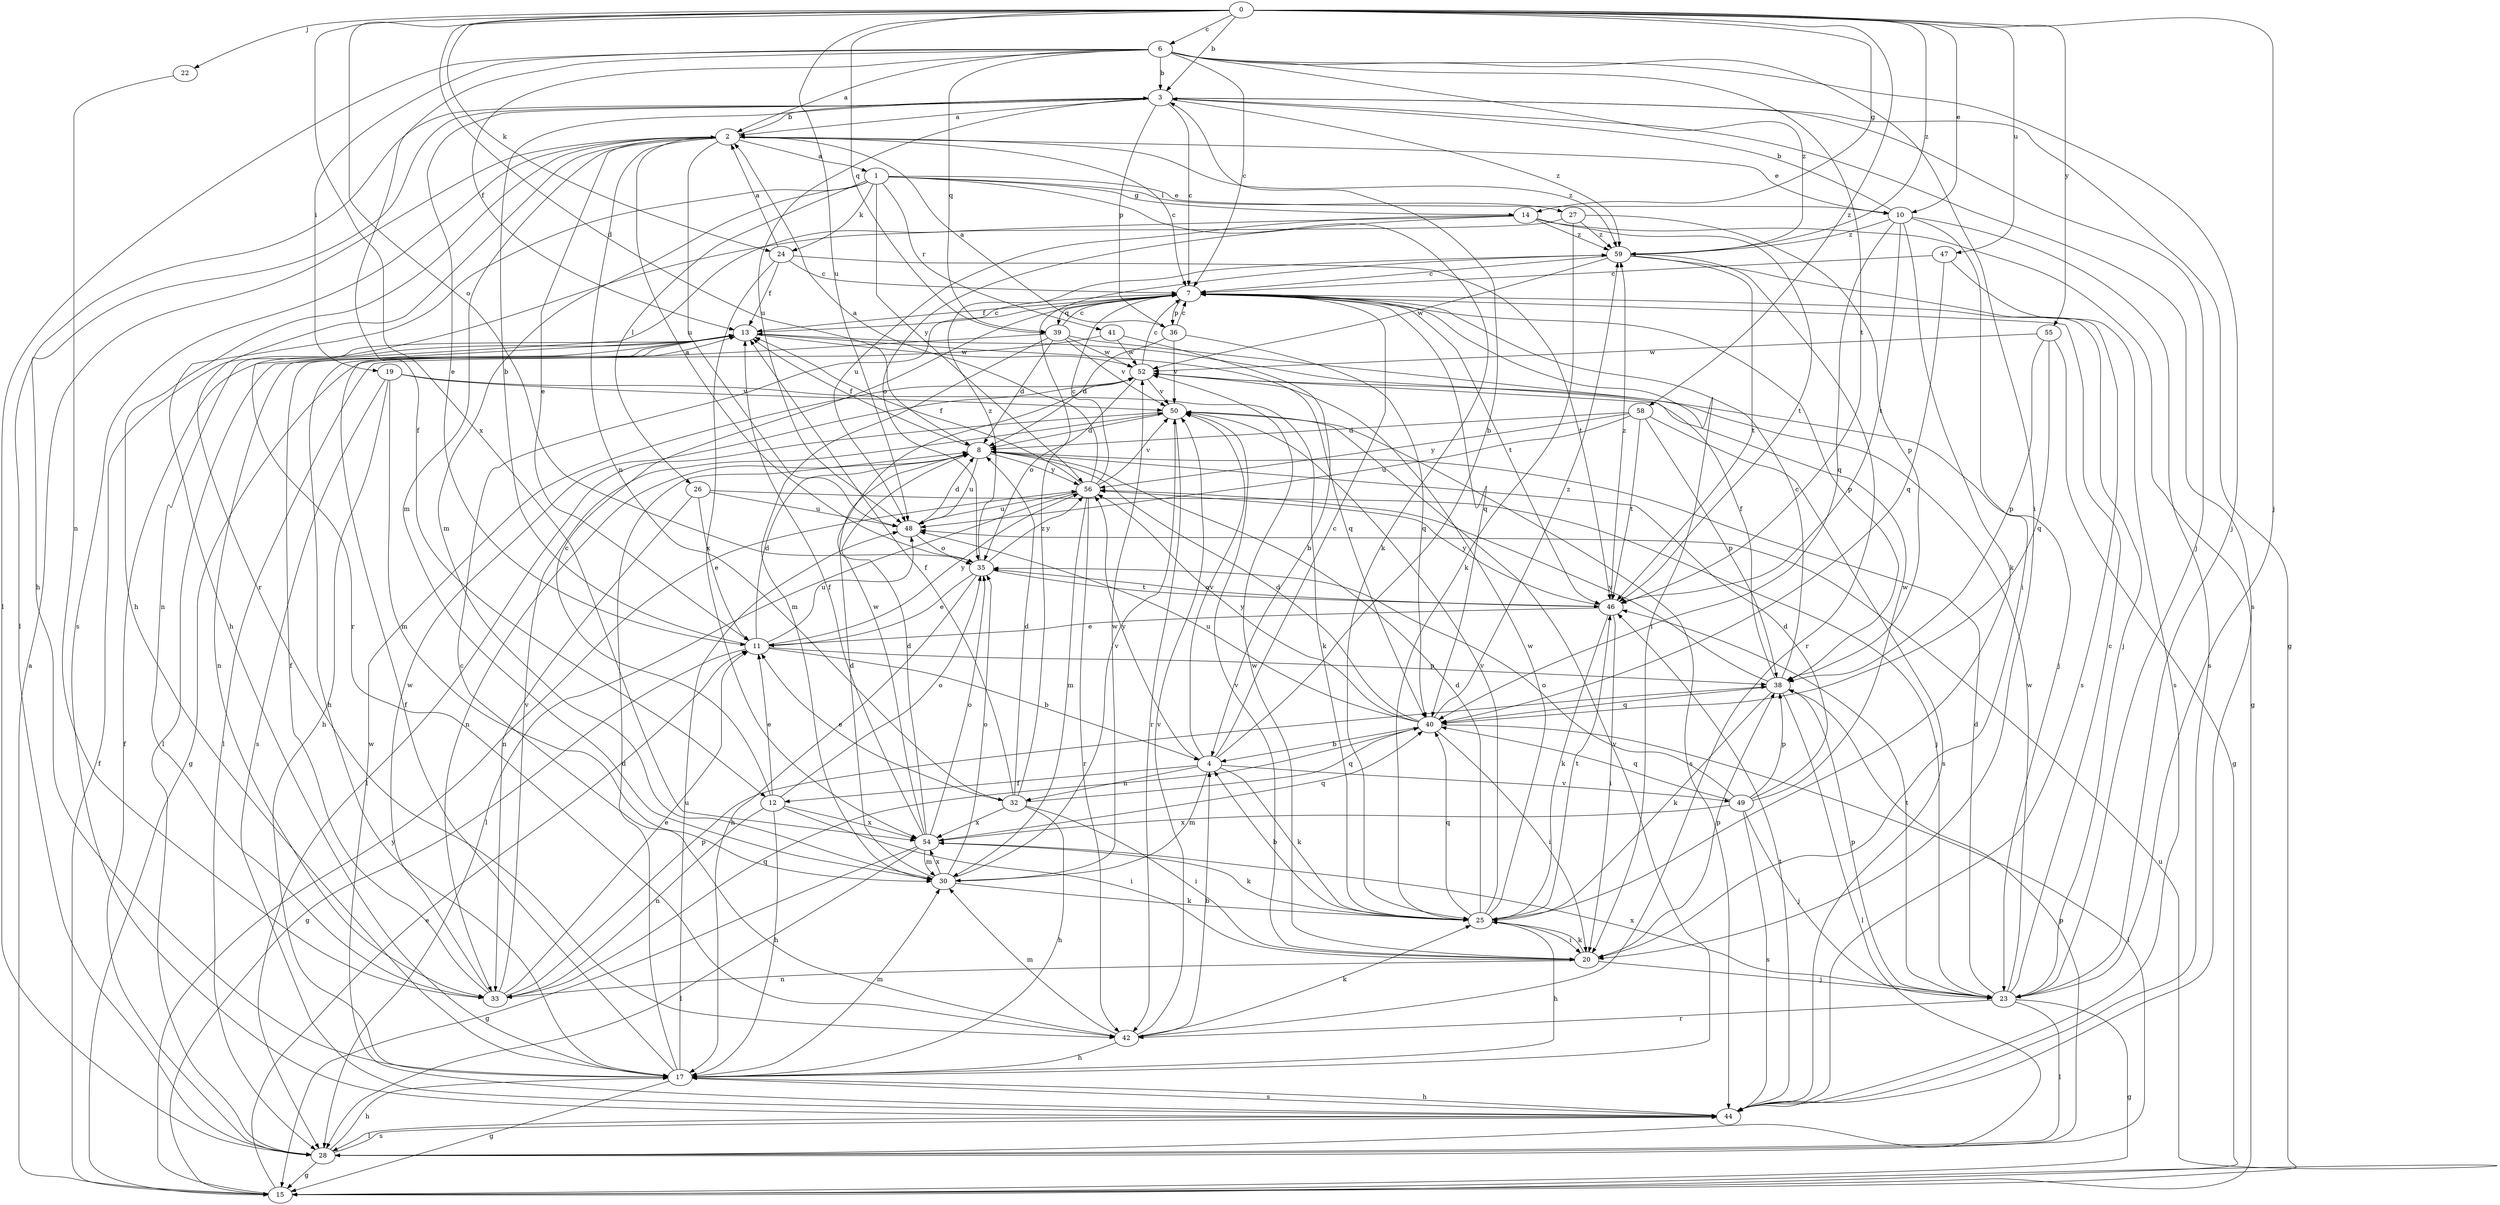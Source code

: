 strict digraph  {
0;
1;
2;
3;
4;
6;
7;
8;
10;
11;
12;
13;
14;
15;
17;
19;
20;
22;
23;
24;
25;
26;
27;
28;
30;
32;
33;
35;
36;
38;
39;
40;
41;
42;
44;
46;
47;
48;
49;
50;
52;
54;
55;
56;
58;
59;
0 -> 3  [label=b];
0 -> 6  [label=c];
0 -> 8  [label=d];
0 -> 10  [label=e];
0 -> 14  [label=g];
0 -> 22  [label=j];
0 -> 23  [label=j];
0 -> 24  [label=k];
0 -> 35  [label=o];
0 -> 39  [label=q];
0 -> 47  [label=u];
0 -> 48  [label=u];
0 -> 54  [label=x];
0 -> 55  [label=y];
0 -> 58  [label=z];
0 -> 59  [label=z];
1 -> 10  [label=e];
1 -> 14  [label=g];
1 -> 17  [label=h];
1 -> 24  [label=k];
1 -> 25  [label=k];
1 -> 26  [label=l];
1 -> 27  [label=l];
1 -> 30  [label=m];
1 -> 41  [label=r];
1 -> 56  [label=y];
2 -> 1  [label=a];
2 -> 3  [label=b];
2 -> 7  [label=c];
2 -> 10  [label=e];
2 -> 11  [label=e];
2 -> 17  [label=h];
2 -> 30  [label=m];
2 -> 32  [label=n];
2 -> 42  [label=r];
2 -> 44  [label=s];
2 -> 48  [label=u];
2 -> 59  [label=z];
3 -> 2  [label=a];
3 -> 7  [label=c];
3 -> 11  [label=e];
3 -> 15  [label=g];
3 -> 17  [label=h];
3 -> 23  [label=j];
3 -> 28  [label=l];
3 -> 36  [label=p];
3 -> 44  [label=s];
3 -> 48  [label=u];
3 -> 59  [label=z];
4 -> 3  [label=b];
4 -> 7  [label=c];
4 -> 12  [label=f];
4 -> 25  [label=k];
4 -> 30  [label=m];
4 -> 32  [label=n];
4 -> 49  [label=v];
4 -> 50  [label=v];
4 -> 56  [label=y];
6 -> 2  [label=a];
6 -> 3  [label=b];
6 -> 7  [label=c];
6 -> 12  [label=f];
6 -> 13  [label=f];
6 -> 19  [label=i];
6 -> 20  [label=i];
6 -> 23  [label=j];
6 -> 28  [label=l];
6 -> 39  [label=q];
6 -> 46  [label=t];
6 -> 59  [label=z];
7 -> 13  [label=f];
7 -> 20  [label=i];
7 -> 23  [label=j];
7 -> 36  [label=p];
7 -> 38  [label=p];
7 -> 39  [label=q];
7 -> 40  [label=q];
7 -> 46  [label=t];
8 -> 13  [label=f];
8 -> 33  [label=n];
8 -> 48  [label=u];
8 -> 56  [label=y];
10 -> 3  [label=b];
10 -> 20  [label=i];
10 -> 25  [label=k];
10 -> 40  [label=q];
10 -> 44  [label=s];
10 -> 46  [label=t];
10 -> 59  [label=z];
11 -> 3  [label=b];
11 -> 4  [label=b];
11 -> 8  [label=d];
11 -> 15  [label=g];
11 -> 38  [label=p];
11 -> 48  [label=u];
11 -> 56  [label=y];
12 -> 7  [label=c];
12 -> 11  [label=e];
12 -> 17  [label=h];
12 -> 20  [label=i];
12 -> 33  [label=n];
12 -> 35  [label=o];
12 -> 54  [label=x];
13 -> 7  [label=c];
13 -> 17  [label=h];
13 -> 28  [label=l];
13 -> 33  [label=n];
13 -> 40  [label=q];
13 -> 52  [label=w];
14 -> 15  [label=g];
14 -> 35  [label=o];
14 -> 42  [label=r];
14 -> 46  [label=t];
14 -> 48  [label=u];
14 -> 59  [label=z];
15 -> 2  [label=a];
15 -> 11  [label=e];
15 -> 13  [label=f];
15 -> 48  [label=u];
15 -> 56  [label=y];
17 -> 8  [label=d];
17 -> 13  [label=f];
17 -> 15  [label=g];
17 -> 30  [label=m];
17 -> 44  [label=s];
17 -> 48  [label=u];
17 -> 50  [label=v];
19 -> 17  [label=h];
19 -> 25  [label=k];
19 -> 30  [label=m];
19 -> 44  [label=s];
19 -> 50  [label=v];
20 -> 23  [label=j];
20 -> 25  [label=k];
20 -> 33  [label=n];
20 -> 38  [label=p];
20 -> 50  [label=v];
20 -> 52  [label=w];
22 -> 33  [label=n];
23 -> 7  [label=c];
23 -> 8  [label=d];
23 -> 15  [label=g];
23 -> 28  [label=l];
23 -> 38  [label=p];
23 -> 42  [label=r];
23 -> 46  [label=t];
23 -> 52  [label=w];
23 -> 54  [label=x];
24 -> 2  [label=a];
24 -> 7  [label=c];
24 -> 13  [label=f];
24 -> 46  [label=t];
24 -> 54  [label=x];
25 -> 4  [label=b];
25 -> 8  [label=d];
25 -> 17  [label=h];
25 -> 20  [label=i];
25 -> 40  [label=q];
25 -> 46  [label=t];
25 -> 50  [label=v];
25 -> 52  [label=w];
26 -> 11  [label=e];
26 -> 23  [label=j];
26 -> 33  [label=n];
26 -> 48  [label=u];
27 -> 25  [label=k];
27 -> 33  [label=n];
27 -> 38  [label=p];
27 -> 59  [label=z];
28 -> 13  [label=f];
28 -> 15  [label=g];
28 -> 17  [label=h];
28 -> 38  [label=p];
28 -> 44  [label=s];
30 -> 8  [label=d];
30 -> 25  [label=k];
30 -> 35  [label=o];
30 -> 50  [label=v];
30 -> 52  [label=w];
30 -> 54  [label=x];
32 -> 8  [label=d];
32 -> 11  [label=e];
32 -> 13  [label=f];
32 -> 17  [label=h];
32 -> 20  [label=i];
32 -> 40  [label=q];
32 -> 54  [label=x];
32 -> 59  [label=z];
33 -> 11  [label=e];
33 -> 13  [label=f];
33 -> 38  [label=p];
33 -> 40  [label=q];
33 -> 50  [label=v];
33 -> 52  [label=w];
35 -> 2  [label=a];
35 -> 11  [label=e];
35 -> 17  [label=h];
35 -> 46  [label=t];
35 -> 56  [label=y];
35 -> 59  [label=z];
36 -> 2  [label=a];
36 -> 7  [label=c];
36 -> 8  [label=d];
36 -> 40  [label=q];
36 -> 50  [label=v];
38 -> 7  [label=c];
38 -> 13  [label=f];
38 -> 25  [label=k];
38 -> 28  [label=l];
38 -> 40  [label=q];
38 -> 56  [label=y];
39 -> 7  [label=c];
39 -> 8  [label=d];
39 -> 15  [label=g];
39 -> 23  [label=j];
39 -> 30  [label=m];
39 -> 50  [label=v];
39 -> 52  [label=w];
40 -> 4  [label=b];
40 -> 8  [label=d];
40 -> 20  [label=i];
40 -> 28  [label=l];
40 -> 48  [label=u];
40 -> 56  [label=y];
40 -> 59  [label=z];
41 -> 4  [label=b];
41 -> 28  [label=l];
41 -> 52  [label=w];
42 -> 4  [label=b];
42 -> 7  [label=c];
42 -> 17  [label=h];
42 -> 25  [label=k];
42 -> 30  [label=m];
42 -> 50  [label=v];
44 -> 17  [label=h];
44 -> 28  [label=l];
44 -> 46  [label=t];
44 -> 52  [label=w];
46 -> 11  [label=e];
46 -> 20  [label=i];
46 -> 25  [label=k];
46 -> 35  [label=o];
46 -> 56  [label=y];
46 -> 59  [label=z];
47 -> 7  [label=c];
47 -> 40  [label=q];
47 -> 44  [label=s];
48 -> 8  [label=d];
48 -> 35  [label=o];
49 -> 8  [label=d];
49 -> 23  [label=j];
49 -> 35  [label=o];
49 -> 38  [label=p];
49 -> 40  [label=q];
49 -> 44  [label=s];
49 -> 52  [label=w];
49 -> 54  [label=x];
50 -> 8  [label=d];
50 -> 28  [label=l];
50 -> 42  [label=r];
50 -> 44  [label=s];
52 -> 7  [label=c];
52 -> 35  [label=o];
52 -> 50  [label=v];
54 -> 8  [label=d];
54 -> 13  [label=f];
54 -> 15  [label=g];
54 -> 25  [label=k];
54 -> 28  [label=l];
54 -> 30  [label=m];
54 -> 35  [label=o];
54 -> 40  [label=q];
54 -> 52  [label=w];
55 -> 15  [label=g];
55 -> 38  [label=p];
55 -> 40  [label=q];
55 -> 52  [label=w];
56 -> 2  [label=a];
56 -> 7  [label=c];
56 -> 13  [label=f];
56 -> 28  [label=l];
56 -> 30  [label=m];
56 -> 42  [label=r];
56 -> 48  [label=u];
56 -> 50  [label=v];
58 -> 8  [label=d];
58 -> 38  [label=p];
58 -> 44  [label=s];
58 -> 46  [label=t];
58 -> 48  [label=u];
58 -> 56  [label=y];
59 -> 7  [label=c];
59 -> 42  [label=r];
59 -> 44  [label=s];
59 -> 46  [label=t];
59 -> 52  [label=w];
}
